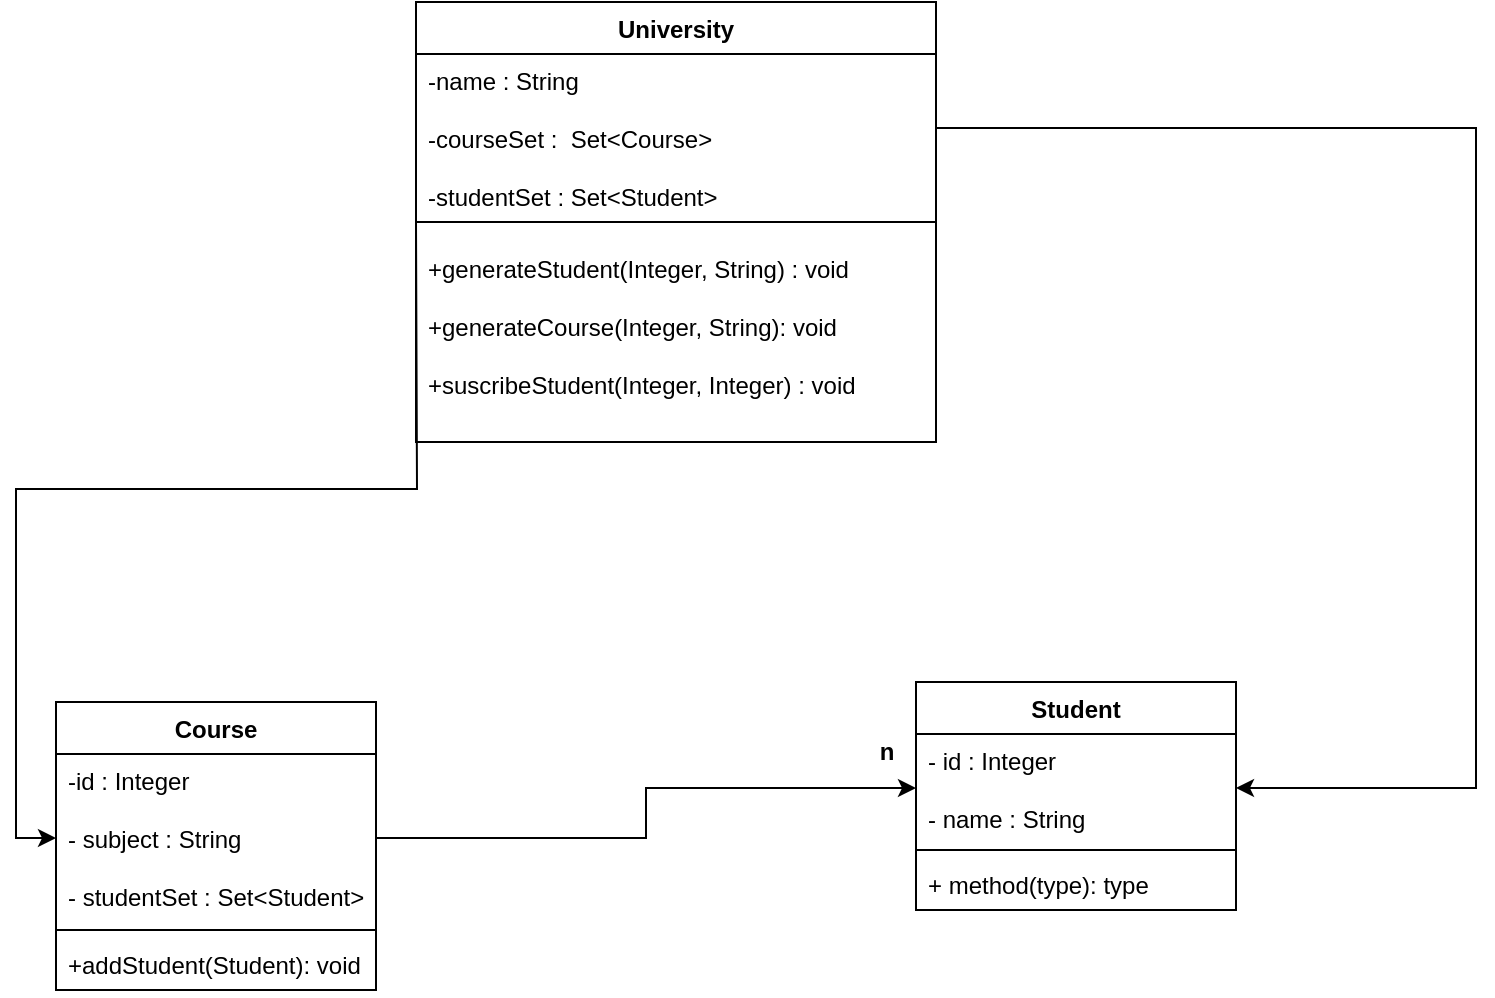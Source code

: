 <mxfile version="25.0.1">
  <diagram name="Página-1" id="SThCyzhboI1cXbIzk-hO">
    <mxGraphModel dx="1425" dy="1999" grid="1" gridSize="10" guides="1" tooltips="1" connect="1" arrows="1" fold="1" page="1" pageScale="1" pageWidth="827" pageHeight="1169" math="0" shadow="0">
      <root>
        <mxCell id="0" />
        <mxCell id="1" parent="0" />
        <mxCell id="kqyUvJmErNS5ZmOY0C8j-5" value="Student" style="swimlane;fontStyle=1;align=center;verticalAlign=top;childLayout=stackLayout;horizontal=1;startSize=26;horizontalStack=0;resizeParent=1;resizeParentMax=0;resizeLast=0;collapsible=1;marginBottom=0;whiteSpace=wrap;html=1;" vertex="1" parent="1">
          <mxGeometry x="490" y="230" width="160" height="114" as="geometry" />
        </mxCell>
        <mxCell id="kqyUvJmErNS5ZmOY0C8j-6" value="- id : Integer&lt;div&gt;&lt;br&gt;&lt;/div&gt;&lt;div&gt;- name : String&lt;/div&gt;" style="text;strokeColor=none;fillColor=none;align=left;verticalAlign=top;spacingLeft=4;spacingRight=4;overflow=hidden;rotatable=0;points=[[0,0.5],[1,0.5]];portConstraint=eastwest;whiteSpace=wrap;html=1;" vertex="1" parent="kqyUvJmErNS5ZmOY0C8j-5">
          <mxGeometry y="26" width="160" height="54" as="geometry" />
        </mxCell>
        <mxCell id="kqyUvJmErNS5ZmOY0C8j-7" value="" style="line;strokeWidth=1;fillColor=none;align=left;verticalAlign=middle;spacingTop=-1;spacingLeft=3;spacingRight=3;rotatable=0;labelPosition=right;points=[];portConstraint=eastwest;strokeColor=inherit;" vertex="1" parent="kqyUvJmErNS5ZmOY0C8j-5">
          <mxGeometry y="80" width="160" height="8" as="geometry" />
        </mxCell>
        <mxCell id="kqyUvJmErNS5ZmOY0C8j-8" value="+ method(type): type" style="text;strokeColor=none;fillColor=none;align=left;verticalAlign=top;spacingLeft=4;spacingRight=4;overflow=hidden;rotatable=0;points=[[0,0.5],[1,0.5]];portConstraint=eastwest;whiteSpace=wrap;html=1;" vertex="1" parent="kqyUvJmErNS5ZmOY0C8j-5">
          <mxGeometry y="88" width="160" height="26" as="geometry" />
        </mxCell>
        <mxCell id="kqyUvJmErNS5ZmOY0C8j-23" style="edgeStyle=orthogonalEdgeStyle;rounded=0;orthogonalLoop=1;jettySize=auto;html=1;entryX=0;entryY=0.5;entryDx=0;entryDy=0;" edge="1" parent="1" target="kqyUvJmErNS5ZmOY0C8j-18">
          <mxGeometry relative="1" as="geometry">
            <mxPoint x="240" as="sourcePoint" />
            <mxPoint x="-70" y="320" as="targetPoint" />
          </mxGeometry>
        </mxCell>
        <mxCell id="kqyUvJmErNS5ZmOY0C8j-13" value="University" style="swimlane;fontStyle=1;align=center;verticalAlign=top;childLayout=stackLayout;horizontal=1;startSize=26;horizontalStack=0;resizeParent=1;resizeParentMax=0;resizeLast=0;collapsible=1;marginBottom=0;whiteSpace=wrap;html=1;" vertex="1" parent="1">
          <mxGeometry x="240" y="-110" width="260" height="220" as="geometry" />
        </mxCell>
        <mxCell id="kqyUvJmErNS5ZmOY0C8j-14" value="&lt;div&gt;-name : String&lt;/div&gt;&lt;div&gt;&lt;br&gt;&lt;/div&gt;&lt;div&gt;-courseSet : &amp;nbsp;Set&amp;lt;Course&amp;gt;&lt;/div&gt;&lt;div&gt;&lt;br&gt;&lt;/div&gt;&lt;div&gt;-studentSet : Set&amp;lt;Student&amp;gt;&lt;/div&gt;" style="text;strokeColor=none;fillColor=none;align=left;verticalAlign=top;spacingLeft=4;spacingRight=4;overflow=hidden;rotatable=0;points=[[0,0.5],[1,0.5]];portConstraint=eastwest;whiteSpace=wrap;html=1;" vertex="1" parent="kqyUvJmErNS5ZmOY0C8j-13">
          <mxGeometry y="26" width="260" height="74" as="geometry" />
        </mxCell>
        <mxCell id="kqyUvJmErNS5ZmOY0C8j-15" value="" style="line;strokeWidth=1;fillColor=none;align=left;verticalAlign=middle;spacingTop=-1;spacingLeft=3;spacingRight=3;rotatable=0;labelPosition=right;points=[];portConstraint=eastwest;strokeColor=inherit;" vertex="1" parent="kqyUvJmErNS5ZmOY0C8j-13">
          <mxGeometry y="100" width="260" height="20" as="geometry" />
        </mxCell>
        <mxCell id="kqyUvJmErNS5ZmOY0C8j-16" value="+generateStudent(Integer, String) : void&lt;div&gt;&lt;br&gt;&lt;/div&gt;&lt;div&gt;+generateCourse(Integer, String): void&lt;/div&gt;&lt;div&gt;&lt;br&gt;&lt;/div&gt;&lt;div&gt;+suscribeStudent(Integer, Integer) : void&lt;/div&gt;" style="text;strokeColor=none;fillColor=none;align=left;verticalAlign=top;spacingLeft=4;spacingRight=4;overflow=hidden;rotatable=0;points=[[0,0.5],[1,0.5]];portConstraint=eastwest;whiteSpace=wrap;html=1;" vertex="1" parent="kqyUvJmErNS5ZmOY0C8j-13">
          <mxGeometry y="120" width="260" height="100" as="geometry" />
        </mxCell>
        <mxCell id="kqyUvJmErNS5ZmOY0C8j-17" value="Course" style="swimlane;fontStyle=1;align=center;verticalAlign=top;childLayout=stackLayout;horizontal=1;startSize=26;horizontalStack=0;resizeParent=1;resizeParentMax=0;resizeLast=0;collapsible=1;marginBottom=0;whiteSpace=wrap;html=1;" vertex="1" parent="1">
          <mxGeometry x="60" y="240" width="160" height="144" as="geometry" />
        </mxCell>
        <mxCell id="kqyUvJmErNS5ZmOY0C8j-18" value="-id : Integer&lt;div&gt;&lt;br&gt;&lt;/div&gt;&lt;div&gt;- subject : String&lt;/div&gt;&lt;div&gt;&lt;br&gt;&lt;/div&gt;&lt;div&gt;- studentSet : Set&amp;lt;Student&amp;gt;&lt;/div&gt;" style="text;strokeColor=none;fillColor=none;align=left;verticalAlign=top;spacingLeft=4;spacingRight=4;overflow=hidden;rotatable=0;points=[[0,0.5],[1,0.5]];portConstraint=eastwest;whiteSpace=wrap;html=1;" vertex="1" parent="kqyUvJmErNS5ZmOY0C8j-17">
          <mxGeometry y="26" width="160" height="84" as="geometry" />
        </mxCell>
        <mxCell id="kqyUvJmErNS5ZmOY0C8j-19" value="" style="line;strokeWidth=1;fillColor=none;align=left;verticalAlign=middle;spacingTop=-1;spacingLeft=3;spacingRight=3;rotatable=0;labelPosition=right;points=[];portConstraint=eastwest;strokeColor=inherit;" vertex="1" parent="kqyUvJmErNS5ZmOY0C8j-17">
          <mxGeometry y="110" width="160" height="8" as="geometry" />
        </mxCell>
        <mxCell id="kqyUvJmErNS5ZmOY0C8j-20" value="+addStudent(Student): void" style="text;strokeColor=none;fillColor=none;align=left;verticalAlign=top;spacingLeft=4;spacingRight=4;overflow=hidden;rotatable=0;points=[[0,0.5],[1,0.5]];portConstraint=eastwest;whiteSpace=wrap;html=1;" vertex="1" parent="kqyUvJmErNS5ZmOY0C8j-17">
          <mxGeometry y="118" width="160" height="26" as="geometry" />
        </mxCell>
        <mxCell id="kqyUvJmErNS5ZmOY0C8j-21" style="edgeStyle=orthogonalEdgeStyle;rounded=0;orthogonalLoop=1;jettySize=auto;html=1;entryX=0;entryY=0.5;entryDx=0;entryDy=0;" edge="1" parent="1" source="kqyUvJmErNS5ZmOY0C8j-18" target="kqyUvJmErNS5ZmOY0C8j-6">
          <mxGeometry relative="1" as="geometry">
            <mxPoint x="490" y="288" as="targetPoint" />
          </mxGeometry>
        </mxCell>
        <mxCell id="kqyUvJmErNS5ZmOY0C8j-22" value="n" style="text;align=center;fontStyle=1;verticalAlign=middle;spacingLeft=3;spacingRight=3;strokeColor=none;rotatable=0;points=[[0,0.5],[1,0.5]];portConstraint=eastwest;html=1;" vertex="1" parent="1">
          <mxGeometry x="440" y="250" width="70" height="30" as="geometry" />
        </mxCell>
        <mxCell id="kqyUvJmErNS5ZmOY0C8j-25" style="edgeStyle=orthogonalEdgeStyle;rounded=0;orthogonalLoop=1;jettySize=auto;html=1;entryX=1;entryY=0.5;entryDx=0;entryDy=0;" edge="1" parent="1" source="kqyUvJmErNS5ZmOY0C8j-14" target="kqyUvJmErNS5ZmOY0C8j-6">
          <mxGeometry relative="1" as="geometry">
            <Array as="points">
              <mxPoint x="770" y="-47" />
              <mxPoint x="770" y="283" />
            </Array>
          </mxGeometry>
        </mxCell>
      </root>
    </mxGraphModel>
  </diagram>
</mxfile>
